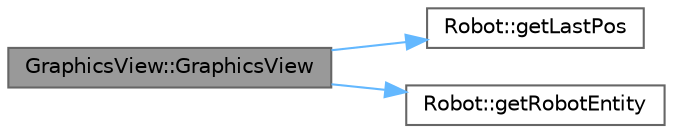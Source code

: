 digraph "GraphicsView::GraphicsView"
{
 // LATEX_PDF_SIZE
  bgcolor="transparent";
  edge [fontname=Helvetica,fontsize=10,labelfontname=Helvetica,labelfontsize=10];
  node [fontname=Helvetica,fontsize=10,shape=box,height=0.2,width=0.4];
  rankdir="LR";
  Node1 [id="Node000001",label="GraphicsView::GraphicsView",height=0.2,width=0.4,color="gray40", fillcolor="grey60", style="filled", fontcolor="black",tooltip="Construct a new GraphicsView object."];
  Node1 -> Node2 [id="edge1_Node000001_Node000002",color="steelblue1",style="solid",tooltip=" "];
  Node2 [id="Node000002",label="Robot::getLastPos",height=0.2,width=0.4,color="grey40", fillcolor="white", style="filled",URL="$class_robot.html#a0bae130875c63f0d51d0fc7026b00590",tooltip="Get the robot's last position as a QPointF."];
  Node1 -> Node3 [id="edge2_Node000001_Node000003",color="steelblue1",style="solid",tooltip=" "];
  Node3 [id="Node000003",label="Robot::getRobotEntity",height=0.2,width=0.4,color="grey40", fillcolor="white", style="filled",URL="$class_robot.html#a80eff621ebffba3c27c6081c6fcbbe6a",tooltip="Get the robot's graphical entity."];
}
